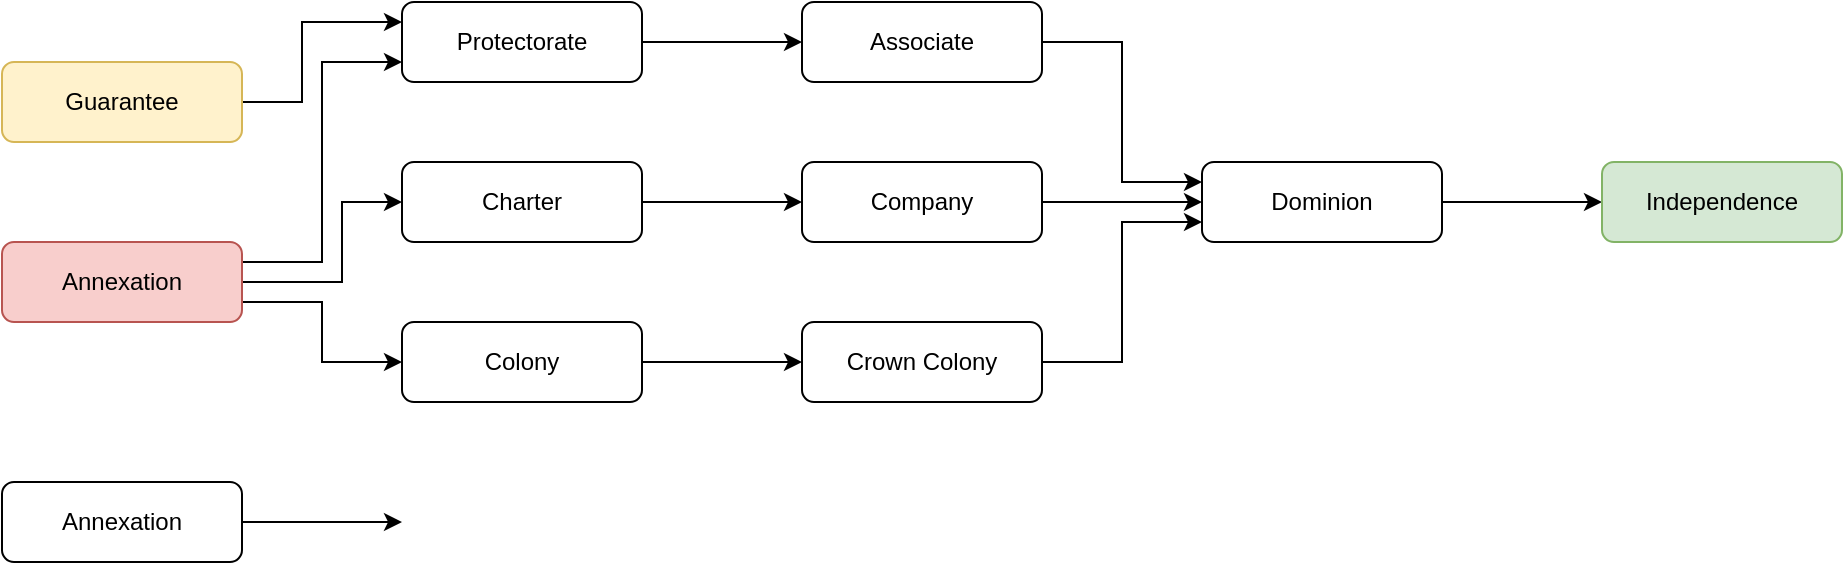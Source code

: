 <mxfile version="14.5.1" type="device" pages="3"><diagram id="C5RBs43oDa-KdzZeNtuy" name="Autonomy"><mxGraphModel dx="1264" dy="592" grid="1" gridSize="10" guides="1" tooltips="1" connect="1" arrows="1" fold="1" page="1" pageScale="1" pageWidth="827" pageHeight="1169" math="0" shadow="0"><root><mxCell id="WIyWlLk6GJQsqaUBKTNV-0"/><mxCell id="WIyWlLk6GJQsqaUBKTNV-1" parent="WIyWlLk6GJQsqaUBKTNV-0"/><mxCell id="ARL0-qfdKH1gLGvU-sWV-0" style="edgeStyle=orthogonalEdgeStyle;rounded=0;orthogonalLoop=1;jettySize=auto;html=1;entryX=0;entryY=0.25;entryDx=0;entryDy=0;" parent="WIyWlLk6GJQsqaUBKTNV-1" source="WIyWlLk6GJQsqaUBKTNV-3" target="ARL0-qfdKH1gLGvU-sWV-1" edge="1"><mxGeometry relative="1" as="geometry"><mxPoint x="240" y="60" as="targetPoint"/><Array as="points"><mxPoint x="190" y="90"/><mxPoint x="190" y="50"/></Array></mxGeometry></mxCell><mxCell id="WIyWlLk6GJQsqaUBKTNV-3" value="Guarantee" style="rounded=1;whiteSpace=wrap;html=1;fontSize=12;glass=0;strokeWidth=1;shadow=0;fillColor=#fff2cc;strokeColor=#d6b656;" parent="WIyWlLk6GJQsqaUBKTNV-1" vertex="1"><mxGeometry x="40" y="70" width="120" height="40" as="geometry"/></mxCell><mxCell id="ARL0-qfdKH1gLGvU-sWV-11" style="edgeStyle=orthogonalEdgeStyle;rounded=0;orthogonalLoop=1;jettySize=auto;html=1;entryX=0;entryY=0.5;entryDx=0;entryDy=0;" parent="WIyWlLk6GJQsqaUBKTNV-1" source="ARL0-qfdKH1gLGvU-sWV-1" target="ARL0-qfdKH1gLGvU-sWV-8" edge="1"><mxGeometry relative="1" as="geometry"/></mxCell><mxCell id="ARL0-qfdKH1gLGvU-sWV-1" value="Protectorate" style="rounded=1;whiteSpace=wrap;html=1;fontSize=12;glass=0;strokeWidth=1;shadow=0;" parent="WIyWlLk6GJQsqaUBKTNV-1" vertex="1"><mxGeometry x="240" y="40" width="120" height="40" as="geometry"/></mxCell><mxCell id="ARL0-qfdKH1gLGvU-sWV-2" style="edgeStyle=orthogonalEdgeStyle;rounded=0;orthogonalLoop=1;jettySize=auto;html=1;entryX=0;entryY=0.5;entryDx=0;entryDy=0;" parent="WIyWlLk6GJQsqaUBKTNV-1" source="ARL0-qfdKH1gLGvU-sWV-3" target="ARL0-qfdKH1gLGvU-sWV-4" edge="1"><mxGeometry relative="1" as="geometry"><mxPoint x="240" y="140" as="targetPoint"/><Array as="points"><mxPoint x="210" y="180"/><mxPoint x="210" y="140"/></Array></mxGeometry></mxCell><mxCell id="ARL0-qfdKH1gLGvU-sWV-6" style="edgeStyle=orthogonalEdgeStyle;rounded=0;orthogonalLoop=1;jettySize=auto;html=1;entryX=0;entryY=0.75;entryDx=0;entryDy=0;exitX=1;exitY=0.25;exitDx=0;exitDy=0;" parent="WIyWlLk6GJQsqaUBKTNV-1" source="ARL0-qfdKH1gLGvU-sWV-3" target="ARL0-qfdKH1gLGvU-sWV-1" edge="1"><mxGeometry relative="1" as="geometry"><Array as="points"><mxPoint x="200" y="170"/><mxPoint x="200" y="70"/></Array></mxGeometry></mxCell><mxCell id="ARL0-qfdKH1gLGvU-sWV-18" style="edgeStyle=orthogonalEdgeStyle;rounded=0;orthogonalLoop=1;jettySize=auto;html=1;entryX=0;entryY=0.5;entryDx=0;entryDy=0;" parent="WIyWlLk6GJQsqaUBKTNV-1" source="ARL0-qfdKH1gLGvU-sWV-3" target="ARL0-qfdKH1gLGvU-sWV-15" edge="1"><mxGeometry relative="1" as="geometry"><Array as="points"><mxPoint x="200" y="190"/><mxPoint x="200" y="220"/></Array></mxGeometry></mxCell><mxCell id="ARL0-qfdKH1gLGvU-sWV-3" value="Annexation" style="rounded=1;whiteSpace=wrap;html=1;fontSize=12;glass=0;strokeWidth=1;shadow=0;fillColor=#f8cecc;strokeColor=#b85450;" parent="WIyWlLk6GJQsqaUBKTNV-1" vertex="1"><mxGeometry x="40" y="160" width="120" height="40" as="geometry"/></mxCell><mxCell id="ARL0-qfdKH1gLGvU-sWV-7" style="edgeStyle=orthogonalEdgeStyle;rounded=0;orthogonalLoop=1;jettySize=auto;html=1;entryX=0;entryY=0.5;entryDx=0;entryDy=0;" parent="WIyWlLk6GJQsqaUBKTNV-1" source="ARL0-qfdKH1gLGvU-sWV-4" target="ARL0-qfdKH1gLGvU-sWV-5" edge="1"><mxGeometry relative="1" as="geometry"><mxPoint x="410" y="140" as="targetPoint"/></mxGeometry></mxCell><mxCell id="ARL0-qfdKH1gLGvU-sWV-4" value="Charter" style="rounded=1;whiteSpace=wrap;html=1;fontSize=12;glass=0;strokeWidth=1;shadow=0;" parent="WIyWlLk6GJQsqaUBKTNV-1" vertex="1"><mxGeometry x="240" y="120" width="120" height="40" as="geometry"/></mxCell><mxCell id="ARL0-qfdKH1gLGvU-sWV-13" style="edgeStyle=orthogonalEdgeStyle;rounded=0;orthogonalLoop=1;jettySize=auto;html=1;entryX=0;entryY=0.5;entryDx=0;entryDy=0;" parent="WIyWlLk6GJQsqaUBKTNV-1" source="ARL0-qfdKH1gLGvU-sWV-5" target="ARL0-qfdKH1gLGvU-sWV-9" edge="1"><mxGeometry relative="1" as="geometry"/></mxCell><mxCell id="ARL0-qfdKH1gLGvU-sWV-5" value="Company" style="rounded=1;whiteSpace=wrap;html=1;fontSize=12;glass=0;strokeWidth=1;shadow=0;" parent="WIyWlLk6GJQsqaUBKTNV-1" vertex="1"><mxGeometry x="440" y="120" width="120" height="40" as="geometry"/></mxCell><mxCell id="ARL0-qfdKH1gLGvU-sWV-12" style="edgeStyle=orthogonalEdgeStyle;rounded=0;orthogonalLoop=1;jettySize=auto;html=1;entryX=0;entryY=0.25;entryDx=0;entryDy=0;" parent="WIyWlLk6GJQsqaUBKTNV-1" source="ARL0-qfdKH1gLGvU-sWV-8" target="ARL0-qfdKH1gLGvU-sWV-9" edge="1"><mxGeometry relative="1" as="geometry"/></mxCell><mxCell id="ARL0-qfdKH1gLGvU-sWV-8" value="Associate" style="rounded=1;whiteSpace=wrap;html=1;fontSize=12;glass=0;strokeWidth=1;shadow=0;" parent="WIyWlLk6GJQsqaUBKTNV-1" vertex="1"><mxGeometry x="440" y="40" width="120" height="40" as="geometry"/></mxCell><mxCell id="ARL0-qfdKH1gLGvU-sWV-19" style="edgeStyle=orthogonalEdgeStyle;rounded=0;orthogonalLoop=1;jettySize=auto;html=1;entryX=0;entryY=0.5;entryDx=0;entryDy=0;" parent="WIyWlLk6GJQsqaUBKTNV-1" source="ARL0-qfdKH1gLGvU-sWV-9" target="ARL0-qfdKH1gLGvU-sWV-10" edge="1"><mxGeometry relative="1" as="geometry"/></mxCell><mxCell id="ARL0-qfdKH1gLGvU-sWV-9" value="Dominion" style="rounded=1;whiteSpace=wrap;html=1;fontSize=12;glass=0;strokeWidth=1;shadow=0;" parent="WIyWlLk6GJQsqaUBKTNV-1" vertex="1"><mxGeometry x="640" y="120" width="120" height="40" as="geometry"/></mxCell><mxCell id="ARL0-qfdKH1gLGvU-sWV-10" value="Independence" style="rounded=1;whiteSpace=wrap;html=1;fontSize=12;glass=0;strokeWidth=1;shadow=0;fillColor=#d5e8d4;strokeColor=#82b366;" parent="WIyWlLk6GJQsqaUBKTNV-1" vertex="1"><mxGeometry x="840" y="120" width="120" height="40" as="geometry"/></mxCell><mxCell id="ARL0-qfdKH1gLGvU-sWV-14" style="edgeStyle=orthogonalEdgeStyle;rounded=0;orthogonalLoop=1;jettySize=auto;html=1;entryX=0;entryY=0.5;entryDx=0;entryDy=0;" parent="WIyWlLk6GJQsqaUBKTNV-1" source="ARL0-qfdKH1gLGvU-sWV-15" target="ARL0-qfdKH1gLGvU-sWV-16" edge="1"><mxGeometry relative="1" as="geometry"><mxPoint x="410" y="220" as="targetPoint"/></mxGeometry></mxCell><mxCell id="ARL0-qfdKH1gLGvU-sWV-15" value="Colony" style="rounded=1;whiteSpace=wrap;html=1;fontSize=12;glass=0;strokeWidth=1;shadow=0;" parent="WIyWlLk6GJQsqaUBKTNV-1" vertex="1"><mxGeometry x="240" y="200" width="120" height="40" as="geometry"/></mxCell><mxCell id="ARL0-qfdKH1gLGvU-sWV-17" style="edgeStyle=orthogonalEdgeStyle;rounded=0;orthogonalLoop=1;jettySize=auto;html=1;entryX=0;entryY=0.75;entryDx=0;entryDy=0;" parent="WIyWlLk6GJQsqaUBKTNV-1" source="ARL0-qfdKH1gLGvU-sWV-16" target="ARL0-qfdKH1gLGvU-sWV-9" edge="1"><mxGeometry relative="1" as="geometry"/></mxCell><mxCell id="ARL0-qfdKH1gLGvU-sWV-16" value="Crown Colony" style="rounded=1;whiteSpace=wrap;html=1;fontSize=12;glass=0;strokeWidth=1;shadow=0;" parent="WIyWlLk6GJQsqaUBKTNV-1" vertex="1"><mxGeometry x="440" y="200" width="120" height="40" as="geometry"/></mxCell><mxCell id="ZLpSKzll9iO9aN2jZBuO-0" style="edgeStyle=orthogonalEdgeStyle;rounded=0;orthogonalLoop=1;jettySize=auto;html=1;" edge="1" parent="WIyWlLk6GJQsqaUBKTNV-1" source="ARL0-qfdKH1gLGvU-sWV-20"><mxGeometry relative="1" as="geometry"><mxPoint x="240" y="300" as="targetPoint"/></mxGeometry></mxCell><mxCell id="ARL0-qfdKH1gLGvU-sWV-20" value="Annexation" style="rounded=1;whiteSpace=wrap;html=1;fontSize=12;glass=0;strokeWidth=1;shadow=0;" parent="WIyWlLk6GJQsqaUBKTNV-1" vertex="1"><mxGeometry x="40" y="280" width="120" height="40" as="geometry"/></mxCell></root></mxGraphModel></diagram><diagram id="zalZbwzgi2-y-RQTUmuI" name="Governments"><mxGraphModel dx="1264" dy="592" grid="1" gridSize="10" guides="1" tooltips="1" connect="1" arrows="1" fold="1" page="1" pageScale="1" pageWidth="850" pageHeight="1100" math="0" shadow="0"><root><mxCell id="ccWR6eyRZt11rPFgTHuG-0"/><mxCell id="ccWR6eyRZt11rPFgTHuG-1" parent="ccWR6eyRZt11rPFgTHuG-0"/><mxCell id="67ln4Fjyi3JkgNxs9Hzm-4" style="edgeStyle=orthogonalEdgeStyle;rounded=0;orthogonalLoop=1;jettySize=auto;html=1;entryX=0;entryY=0.5;entryDx=0;entryDy=0;" edge="1" parent="ccWR6eyRZt11rPFgTHuG-1" source="Igvat0vYzQlk1V-AuKVg-0" target="67ln4Fjyi3JkgNxs9Hzm-0"><mxGeometry relative="1" as="geometry"/></mxCell><mxCell id="Igvat0vYzQlk1V-AuKVg-0" value="Unorganized Tribal&lt;br&gt;%NAME_ADJ% Tribes" style="rounded=1;whiteSpace=wrap;html=1;fontSize=12;glass=0;strokeWidth=1;shadow=0;" vertex="1" parent="ccWR6eyRZt11rPFgTHuG-1"><mxGeometry x="40" y="120" width="160" height="40" as="geometry"/></mxCell><mxCell id="Igvat0vYzQlk1V-AuKVg-2" value="" style="shape=image;verticalLabelPosition=bottom;labelBackgroundColor=#ffffff;verticalAlign=top;aspect=fixed;imageAspect=0;image=https://cdn.discordapp.com/attachments/455742250698407957/586740813103366147/africa_plan.png;" vertex="1" parent="ccWR6eyRZt11rPFgTHuG-1"><mxGeometry x="1180" y="50" width="426" height="520" as="geometry"/></mxCell><mxCell id="67ln4Fjyi3JkgNxs9Hzm-0" value="Organized Tribal&lt;br&gt;%NAME_ADJ% Tribe" style="rounded=1;whiteSpace=wrap;html=1;fontSize=12;glass=0;strokeWidth=1;shadow=0;" vertex="1" parent="ccWR6eyRZt11rPFgTHuG-1"><mxGeometry x="280" y="120" width="160" height="40" as="geometry"/></mxCell><mxCell id="67ln4Fjyi3JkgNxs9Hzm-5" style="edgeStyle=orthogonalEdgeStyle;rounded=0;orthogonalLoop=1;jettySize=auto;html=1;entryX=0;entryY=0.5;entryDx=0;entryDy=0;" edge="1" parent="ccWR6eyRZt11rPFgTHuG-1" source="67ln4Fjyi3JkgNxs9Hzm-2" target="67ln4Fjyi3JkgNxs9Hzm-3"><mxGeometry relative="1" as="geometry"/></mxCell><mxCell id="67ln4Fjyi3JkgNxs9Hzm-2" value="Unorganized Nomadic&lt;br&gt;%NAME_ADJ% Nomads" style="rounded=1;whiteSpace=wrap;html=1;fontSize=12;glass=0;strokeWidth=1;shadow=0;" vertex="1" parent="ccWR6eyRZt11rPFgTHuG-1"><mxGeometry x="40" y="280" width="160" height="40" as="geometry"/></mxCell><mxCell id="67ln4Fjyi3JkgNxs9Hzm-3" value="Organized Nomadic&lt;br&gt;%NAME_ADJS%" style="rounded=1;whiteSpace=wrap;html=1;fontSize=12;glass=0;strokeWidth=1;shadow=0;" vertex="1" parent="ccWR6eyRZt11rPFgTHuG-1"><mxGeometry x="280" y="280" width="160" height="40" as="geometry"/></mxCell><mxCell id="5bs_QpXTPPTdhKsjb_2G-0" style="edgeStyle=orthogonalEdgeStyle;rounded=0;orthogonalLoop=1;jettySize=auto;html=1;" edge="1" parent="ccWR6eyRZt11rPFgTHuG-1" source="67ln4Fjyi3JkgNxs9Hzm-7"><mxGeometry relative="1" as="geometry"><mxPoint x="760" y="220" as="targetPoint"/></mxGeometry></mxCell><mxCell id="67ln4Fjyi3JkgNxs9Hzm-7" value="Chiefdom/Shiekdom&lt;br&gt;%GOVT_TYPE% of %NAME%&amp;nbsp;" style="rounded=1;whiteSpace=wrap;html=1;fontSize=12;glass=0;strokeWidth=1;shadow=0;" vertex="1" parent="ccWR6eyRZt11rPFgTHuG-1"><mxGeometry x="520" y="200" width="160" height="40" as="geometry"/></mxCell><mxCell id="67ln4Fjyi3JkgNxs9Hzm-8" value="Warlordship&lt;br&gt;%LEADER%" style="rounded=1;whiteSpace=wrap;html=1;fontSize=12;glass=0;strokeWidth=1;shadow=0;" vertex="1" parent="ccWR6eyRZt11rPFgTHuG-1"><mxGeometry x="520" y="360" width="160" height="40" as="geometry"/></mxCell><mxCell id="67ln4Fjyi3JkgNxs9Hzm-11" style="edgeStyle=orthogonalEdgeStyle;rounded=0;orthogonalLoop=1;jettySize=auto;html=1;entryX=0;entryY=0.5;entryDx=0;entryDy=0;" edge="1" parent="ccWR6eyRZt11rPFgTHuG-1" source="67ln4Fjyi3JkgNxs9Hzm-9" target="67ln4Fjyi3JkgNxs9Hzm-10"><mxGeometry relative="1" as="geometry"/></mxCell><mxCell id="67ln4Fjyi3JkgNxs9Hzm-9" value="Unorganized Haven&lt;br&gt;%NAME% Haven" style="rounded=1;whiteSpace=wrap;html=1;fontSize=12;glass=0;strokeWidth=1;shadow=0;" vertex="1" parent="ccWR6eyRZt11rPFgTHuG-1"><mxGeometry x="40" y="440" width="160" height="40" as="geometry"/></mxCell><mxCell id="67ln4Fjyi3JkgNxs9Hzm-10" value="Organized Haven&lt;br&gt;%NAME% Haven" style="rounded=1;whiteSpace=wrap;html=1;fontSize=12;glass=0;strokeWidth=1;shadow=0;" vertex="1" parent="ccWR6eyRZt11rPFgTHuG-1"><mxGeometry x="280" y="440" width="160" height="40" as="geometry"/></mxCell><mxCell id="67ln4Fjyi3JkgNxs9Hzm-14" style="edgeStyle=orthogonalEdgeStyle;rounded=0;orthogonalLoop=1;jettySize=auto;html=1;entryX=0;entryY=0.5;entryDx=0;entryDy=0;" edge="1" parent="ccWR6eyRZt11rPFgTHuG-1" source="67ln4Fjyi3JkgNxs9Hzm-12" target="67ln4Fjyi3JkgNxs9Hzm-13"><mxGeometry relative="1" as="geometry"/></mxCell><mxCell id="67ln4Fjyi3JkgNxs9Hzm-12" value="Charter" style="rounded=1;whiteSpace=wrap;html=1;fontSize=12;glass=0;strokeWidth=1;shadow=0;" vertex="1" parent="ccWR6eyRZt11rPFgTHuG-1"><mxGeometry x="280" y="600" width="160" height="40" as="geometry"/></mxCell><mxCell id="67ln4Fjyi3JkgNxs9Hzm-18" style="edgeStyle=orthogonalEdgeStyle;rounded=0;orthogonalLoop=1;jettySize=auto;html=1;entryX=0;entryY=0.5;entryDx=0;entryDy=0;" edge="1" parent="ccWR6eyRZt11rPFgTHuG-1" source="67ln4Fjyi3JkgNxs9Hzm-13" target="67ln4Fjyi3JkgNxs9Hzm-15"><mxGeometry relative="1" as="geometry"/></mxCell><mxCell id="67ln4Fjyi3JkgNxs9Hzm-13" value="Company" style="rounded=1;whiteSpace=wrap;html=1;fontSize=12;glass=0;strokeWidth=1;shadow=0;" vertex="1" parent="ccWR6eyRZt11rPFgTHuG-1"><mxGeometry x="520" y="600" width="160" height="40" as="geometry"/></mxCell><mxCell id="67ln4Fjyi3JkgNxs9Hzm-15" value="Company" style="rounded=1;whiteSpace=wrap;html=1;fontSize=12;glass=0;strokeWidth=1;shadow=0;" vertex="1" parent="ccWR6eyRZt11rPFgTHuG-1"><mxGeometry x="760" y="600" width="160" height="40" as="geometry"/></mxCell></root></mxGraphModel></diagram><diagram id="AKJv8_-Pw0GGuNWrSrZ0" name="Regions"><mxGraphModel dx="1264" dy="592" grid="1" gridSize="10" guides="1" tooltips="1" connect="1" arrows="1" fold="1" page="1" pageScale="1" pageWidth="850" pageHeight="1100" math="0" shadow="0"><root><mxCell id="Yz2klcyicbw4mwOQErpe-0"/><mxCell id="Yz2klcyicbw4mwOQErpe-1" parent="Yz2klcyicbw4mwOQErpe-0"/></root></mxGraphModel></diagram></mxfile>